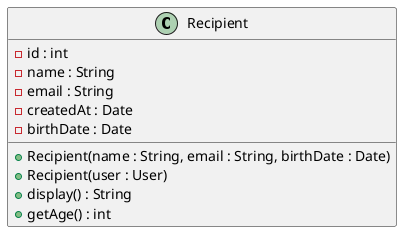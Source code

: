 @startuml Recipient
class Recipient {
    - id : int
    - name : String
    - email : String
    - createdAt : Date
    - birthDate : Date
    + Recipient(name : String, email : String, birthDate : Date)
    + Recipient(user : User)
    + display() : String
    + getAge() : int
}
@enduml
